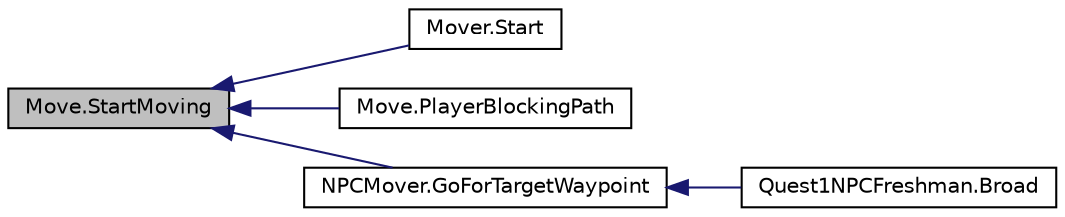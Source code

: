 digraph "Move.StartMoving"
{
  edge [fontname="Helvetica",fontsize="10",labelfontname="Helvetica",labelfontsize="10"];
  node [fontname="Helvetica",fontsize="10",shape=record];
  rankdir="LR";
  Node21 [label="Move.StartMoving",height=0.2,width=0.4,color="black", fillcolor="grey75", style="filled", fontcolor="black"];
  Node21 -> Node22 [dir="back",color="midnightblue",fontsize="10",style="solid",fontname="Helvetica"];
  Node22 [label="Mover.Start",height=0.2,width=0.4,color="black", fillcolor="white", style="filled",URL="$class_mover.html#a121ea3cbc402bc4380515deb504b479f"];
  Node21 -> Node23 [dir="back",color="midnightblue",fontsize="10",style="solid",fontname="Helvetica"];
  Node23 [label="Move.PlayerBlockingPath",height=0.2,width=0.4,color="black", fillcolor="white", style="filled",URL="$class_move.html#adf823a235d7d55a98db609866daf1204",tooltip="Checks if the player is in the way of the character by analising player position and character direct..."];
  Node21 -> Node24 [dir="back",color="midnightblue",fontsize="10",style="solid",fontname="Helvetica"];
  Node24 [label="NPCMover.GoForTargetWaypoint",height=0.2,width=0.4,color="black", fillcolor="white", style="filled",URL="$class_n_p_c_mover.html#a49e01056dfd3fda78baffae6fdfb9343",tooltip="Start walking the Move script to a target last waypoint, using it&#39;s previousw waypoints in order to b..."];
  Node24 -> Node25 [dir="back",color="midnightblue",fontsize="10",style="solid",fontname="Helvetica"];
  Node25 [label="Quest1NPCFreshman.Broad",height=0.2,width=0.4,color="black", fillcolor="white", style="filled",URL="$class_quest1_n_p_c_freshman.html#a44143e1c3241f7fbcce3747c53d445a4",tooltip="Called by a broadcaster like the dialog tree node. "];
}
